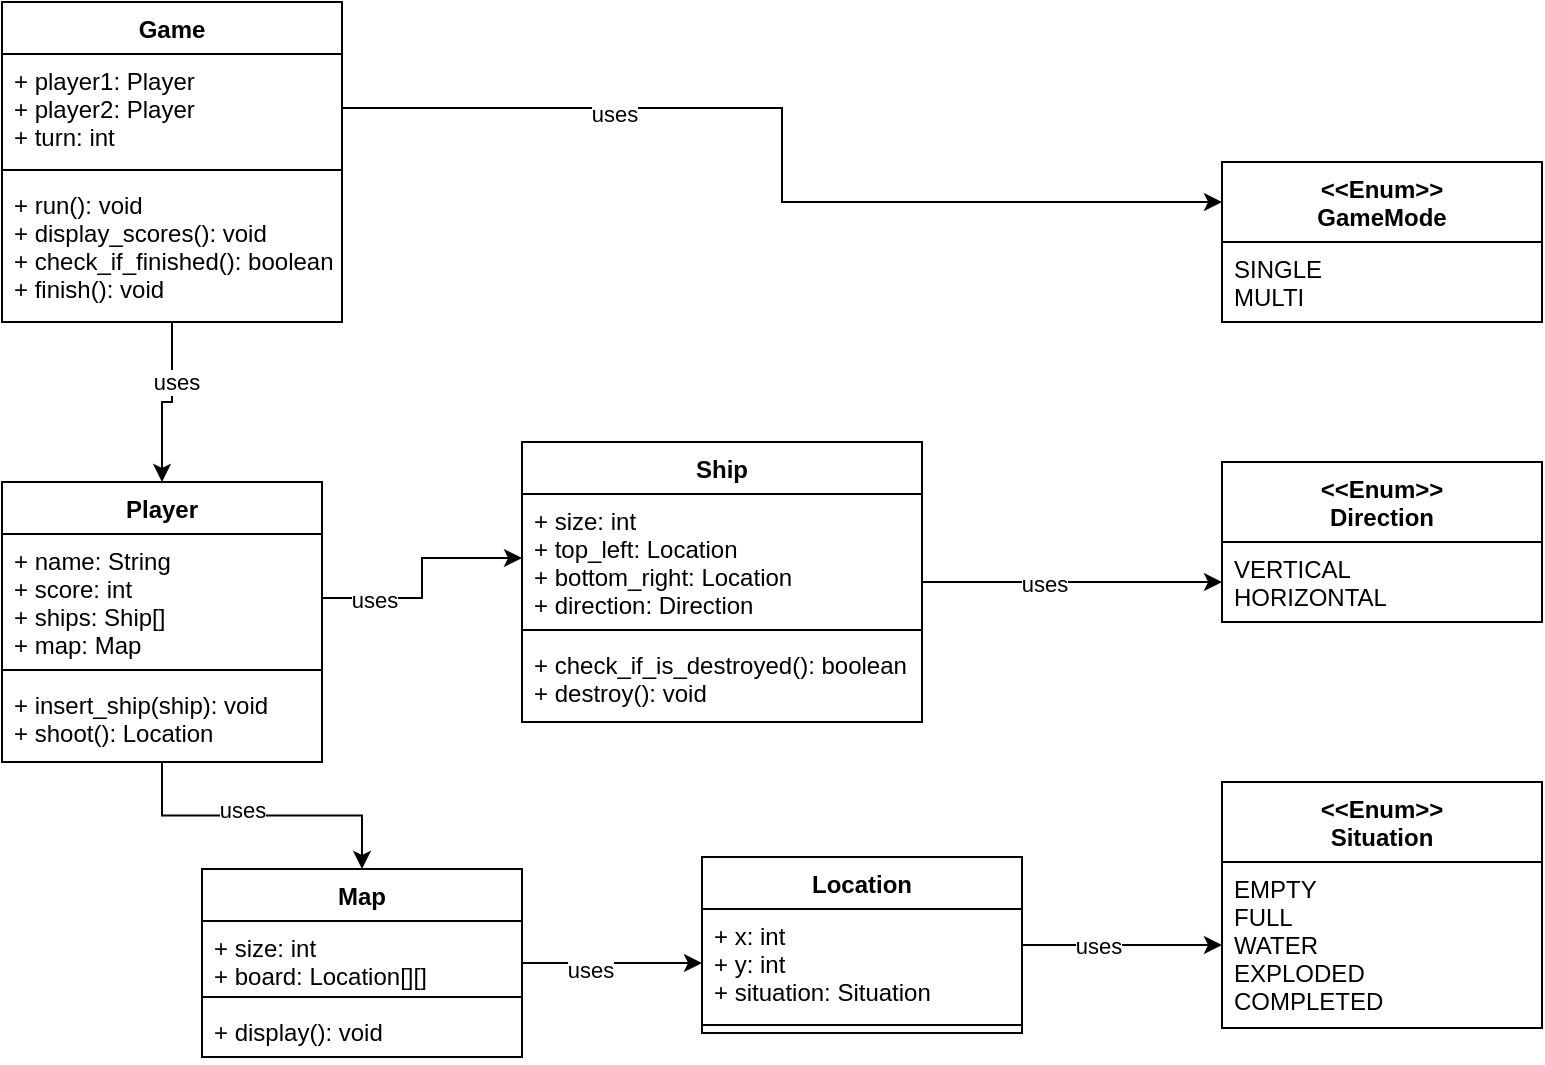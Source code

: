 <mxfile version="14.6.13" type="device"><diagram id="C5RBs43oDa-KdzZeNtuy" name="Page-1"><mxGraphModel dx="1024" dy="592" grid="1" gridSize="10" guides="1" tooltips="1" connect="1" arrows="1" fold="1" page="1" pageScale="1" pageWidth="827" pageHeight="1169" math="0" shadow="0"><root><mxCell id="WIyWlLk6GJQsqaUBKTNV-0"/><mxCell id="WIyWlLk6GJQsqaUBKTNV-1" parent="WIyWlLk6GJQsqaUBKTNV-0"/><mxCell id="evmtZTeijY8XM31xxtHc-35" style="edgeStyle=orthogonalEdgeStyle;rounded=0;orthogonalLoop=1;jettySize=auto;html=1;" parent="WIyWlLk6GJQsqaUBKTNV-1" source="evmtZTeijY8XM31xxtHc-4" target="evmtZTeijY8XM31xxtHc-24" edge="1"><mxGeometry relative="1" as="geometry"/></mxCell><mxCell id="evmtZTeijY8XM31xxtHc-52" value="uses" style="edgeLabel;html=1;align=center;verticalAlign=middle;resizable=0;points=[];" parent="evmtZTeijY8XM31xxtHc-35" vertex="1" connectable="0"><mxGeometry x="-0.131" y="3" relative="1" as="geometry"><mxPoint as="offset"/></mxGeometry></mxCell><mxCell id="evmtZTeijY8XM31xxtHc-4" value="Player" style="swimlane;fontStyle=1;align=center;verticalAlign=top;childLayout=stackLayout;horizontal=1;startSize=26;horizontalStack=0;resizeParent=1;resizeParentMax=0;resizeLast=0;collapsible=1;marginBottom=0;" parent="WIyWlLk6GJQsqaUBKTNV-1" vertex="1"><mxGeometry x="30" y="270" width="160" height="140" as="geometry"/></mxCell><mxCell id="evmtZTeijY8XM31xxtHc-5" value="+ name: String&#10;+ score: int&#10;+ ships: Ship[]&#10;+ map: Map" style="text;strokeColor=none;fillColor=none;align=left;verticalAlign=top;spacingLeft=4;spacingRight=4;overflow=hidden;rotatable=0;points=[[0,0.5],[1,0.5]];portConstraint=eastwest;" parent="evmtZTeijY8XM31xxtHc-4" vertex="1"><mxGeometry y="26" width="160" height="64" as="geometry"/></mxCell><mxCell id="evmtZTeijY8XM31xxtHc-6" value="" style="line;strokeWidth=1;fillColor=none;align=left;verticalAlign=middle;spacingTop=-1;spacingLeft=3;spacingRight=3;rotatable=0;labelPosition=right;points=[];portConstraint=eastwest;" parent="evmtZTeijY8XM31xxtHc-4" vertex="1"><mxGeometry y="90" width="160" height="8" as="geometry"/></mxCell><mxCell id="evmtZTeijY8XM31xxtHc-7" value="+ insert_ship(ship): void&#10;+ shoot(): Location" style="text;strokeColor=none;fillColor=none;align=left;verticalAlign=top;spacingLeft=4;spacingRight=4;overflow=hidden;rotatable=0;points=[[0,0.5],[1,0.5]];portConstraint=eastwest;" parent="evmtZTeijY8XM31xxtHc-4" vertex="1"><mxGeometry y="98" width="160" height="42" as="geometry"/></mxCell><mxCell id="evmtZTeijY8XM31xxtHc-34" style="edgeStyle=orthogonalEdgeStyle;rounded=0;orthogonalLoop=1;jettySize=auto;html=1;entryX=0;entryY=0.5;entryDx=0;entryDy=0;" parent="WIyWlLk6GJQsqaUBKTNV-1" source="evmtZTeijY8XM31xxtHc-8" target="evmtZTeijY8XM31xxtHc-13" edge="1"><mxGeometry relative="1" as="geometry"/></mxCell><mxCell id="evmtZTeijY8XM31xxtHc-51" value="uses" style="edgeLabel;html=1;align=center;verticalAlign=middle;resizable=0;points=[];" parent="evmtZTeijY8XM31xxtHc-34" vertex="1" connectable="0"><mxGeometry x="-0.192" y="-1" relative="1" as="geometry"><mxPoint as="offset"/></mxGeometry></mxCell><mxCell id="evmtZTeijY8XM31xxtHc-8" value="Ship" style="swimlane;fontStyle=1;align=center;verticalAlign=top;childLayout=stackLayout;horizontal=1;startSize=26;horizontalStack=0;resizeParent=1;resizeParentMax=0;resizeLast=0;collapsible=1;marginBottom=0;" parent="WIyWlLk6GJQsqaUBKTNV-1" vertex="1"><mxGeometry x="290" y="250" width="200" height="140" as="geometry"/></mxCell><mxCell id="evmtZTeijY8XM31xxtHc-9" value="+ size: int&#10;+ top_left: Location&#10;+ bottom_right: Location&#10;+ direction: Direction" style="text;strokeColor=none;fillColor=none;align=left;verticalAlign=top;spacingLeft=4;spacingRight=4;overflow=hidden;rotatable=0;points=[[0,0.5],[1,0.5]];portConstraint=eastwest;" parent="evmtZTeijY8XM31xxtHc-8" vertex="1"><mxGeometry y="26" width="200" height="64" as="geometry"/></mxCell><mxCell id="evmtZTeijY8XM31xxtHc-10" value="" style="line;strokeWidth=1;fillColor=none;align=left;verticalAlign=middle;spacingTop=-1;spacingLeft=3;spacingRight=3;rotatable=0;labelPosition=right;points=[];portConstraint=eastwest;" parent="evmtZTeijY8XM31xxtHc-8" vertex="1"><mxGeometry y="90" width="200" height="8" as="geometry"/></mxCell><mxCell id="evmtZTeijY8XM31xxtHc-11" value="+ check_if_is_destroyed(): boolean&#10;+ destroy(): void" style="text;strokeColor=none;fillColor=none;align=left;verticalAlign=top;spacingLeft=4;spacingRight=4;overflow=hidden;rotatable=0;points=[[0,0.5],[1,0.5]];portConstraint=eastwest;" parent="evmtZTeijY8XM31xxtHc-8" vertex="1"><mxGeometry y="98" width="200" height="42" as="geometry"/></mxCell><mxCell id="evmtZTeijY8XM31xxtHc-12" value="&lt;&lt;Enum&gt;&gt;&#10;Direction" style="swimlane;fontStyle=1;align=center;verticalAlign=top;childLayout=stackLayout;horizontal=1;startSize=40;horizontalStack=0;resizeParent=1;resizeParentMax=0;resizeLast=0;collapsible=1;marginBottom=0;" parent="WIyWlLk6GJQsqaUBKTNV-1" vertex="1"><mxGeometry x="640" y="260" width="160" height="80" as="geometry"/></mxCell><mxCell id="evmtZTeijY8XM31xxtHc-13" value="VERTICAL&#10;HORIZONTAL" style="text;strokeColor=none;fillColor=none;align=left;verticalAlign=top;spacingLeft=4;spacingRight=4;overflow=hidden;rotatable=0;points=[[0,0.5],[1,0.5]];portConstraint=eastwest;" parent="evmtZTeijY8XM31xxtHc-12" vertex="1"><mxGeometry y="40" width="160" height="40" as="geometry"/></mxCell><mxCell id="evmtZTeijY8XM31xxtHc-32" style="edgeStyle=orthogonalEdgeStyle;rounded=0;orthogonalLoop=1;jettySize=auto;html=1;entryX=0;entryY=0.5;entryDx=0;entryDy=0;" parent="WIyWlLk6GJQsqaUBKTNV-1" source="evmtZTeijY8XM31xxtHc-16" target="evmtZTeijY8XM31xxtHc-21" edge="1"><mxGeometry relative="1" as="geometry"/></mxCell><mxCell id="evmtZTeijY8XM31xxtHc-54" value="uses" style="edgeLabel;html=1;align=center;verticalAlign=middle;resizable=0;points=[];" parent="evmtZTeijY8XM31xxtHc-32" vertex="1" connectable="0"><mxGeometry x="-0.248" relative="1" as="geometry"><mxPoint as="offset"/></mxGeometry></mxCell><mxCell id="evmtZTeijY8XM31xxtHc-16" value="Location" style="swimlane;fontStyle=1;align=center;verticalAlign=top;childLayout=stackLayout;horizontal=1;startSize=26;horizontalStack=0;resizeParent=1;resizeParentMax=0;resizeLast=0;collapsible=1;marginBottom=0;" parent="WIyWlLk6GJQsqaUBKTNV-1" vertex="1"><mxGeometry x="380" y="457.5" width="160" height="88" as="geometry"/></mxCell><mxCell id="evmtZTeijY8XM31xxtHc-17" value="+ x: int&#10;+ y: int&#10;+ situation: Situation" style="text;strokeColor=none;fillColor=none;align=left;verticalAlign=top;spacingLeft=4;spacingRight=4;overflow=hidden;rotatable=0;points=[[0,0.5],[1,0.5]];portConstraint=eastwest;" parent="evmtZTeijY8XM31xxtHc-16" vertex="1"><mxGeometry y="26" width="160" height="54" as="geometry"/></mxCell><mxCell id="evmtZTeijY8XM31xxtHc-18" value="" style="line;strokeWidth=1;fillColor=none;align=left;verticalAlign=middle;spacingTop=-1;spacingLeft=3;spacingRight=3;rotatable=0;labelPosition=right;points=[];portConstraint=eastwest;" parent="evmtZTeijY8XM31xxtHc-16" vertex="1"><mxGeometry y="80" width="160" height="8" as="geometry"/></mxCell><mxCell id="evmtZTeijY8XM31xxtHc-20" value="&lt;&lt;Enum&gt;&gt;&#10;Situation" style="swimlane;fontStyle=1;align=center;verticalAlign=top;childLayout=stackLayout;horizontal=1;startSize=40;horizontalStack=0;resizeParent=1;resizeParentMax=0;resizeLast=0;collapsible=1;marginBottom=0;" parent="WIyWlLk6GJQsqaUBKTNV-1" vertex="1"><mxGeometry x="640" y="420" width="160" height="123" as="geometry"/></mxCell><mxCell id="evmtZTeijY8XM31xxtHc-21" value="EMPTY&#10;FULL&#10;WATER&#10;EXPLODED&#10;COMPLETED" style="text;strokeColor=none;fillColor=none;align=left;verticalAlign=top;spacingLeft=4;spacingRight=4;overflow=hidden;rotatable=0;points=[[0,0.5],[1,0.5]];portConstraint=eastwest;" parent="evmtZTeijY8XM31xxtHc-20" vertex="1"><mxGeometry y="40" width="160" height="83" as="geometry"/></mxCell><mxCell id="evmtZTeijY8XM31xxtHc-33" style="edgeStyle=orthogonalEdgeStyle;rounded=0;orthogonalLoop=1;jettySize=auto;html=1;entryX=0;entryY=0.5;entryDx=0;entryDy=0;" parent="WIyWlLk6GJQsqaUBKTNV-1" source="evmtZTeijY8XM31xxtHc-24" target="evmtZTeijY8XM31xxtHc-17" edge="1"><mxGeometry relative="1" as="geometry"/></mxCell><mxCell id="evmtZTeijY8XM31xxtHc-53" value="uses" style="edgeLabel;html=1;align=center;verticalAlign=middle;resizable=0;points=[];" parent="evmtZTeijY8XM31xxtHc-33" vertex="1" connectable="0"><mxGeometry x="-0.253" y="-3" relative="1" as="geometry"><mxPoint as="offset"/></mxGeometry></mxCell><mxCell id="evmtZTeijY8XM31xxtHc-24" value="Map" style="swimlane;fontStyle=1;align=center;verticalAlign=top;childLayout=stackLayout;horizontal=1;startSize=26;horizontalStack=0;resizeParent=1;resizeParentMax=0;resizeLast=0;collapsible=1;marginBottom=0;" parent="WIyWlLk6GJQsqaUBKTNV-1" vertex="1"><mxGeometry x="130" y="463.5" width="160" height="94" as="geometry"/></mxCell><mxCell id="evmtZTeijY8XM31xxtHc-25" value="+ size: int&#10;+ board: Location[][]" style="text;strokeColor=none;fillColor=none;align=left;verticalAlign=top;spacingLeft=4;spacingRight=4;overflow=hidden;rotatable=0;points=[[0,0.5],[1,0.5]];portConstraint=eastwest;" parent="evmtZTeijY8XM31xxtHc-24" vertex="1"><mxGeometry y="26" width="160" height="34" as="geometry"/></mxCell><mxCell id="evmtZTeijY8XM31xxtHc-26" value="" style="line;strokeWidth=1;fillColor=none;align=left;verticalAlign=middle;spacingTop=-1;spacingLeft=3;spacingRight=3;rotatable=0;labelPosition=right;points=[];portConstraint=eastwest;" parent="evmtZTeijY8XM31xxtHc-24" vertex="1"><mxGeometry y="60" width="160" height="8" as="geometry"/></mxCell><mxCell id="evmtZTeijY8XM31xxtHc-27" value="+ display(): void" style="text;strokeColor=none;fillColor=none;align=left;verticalAlign=top;spacingLeft=4;spacingRight=4;overflow=hidden;rotatable=0;points=[[0,0.5],[1,0.5]];portConstraint=eastwest;" parent="evmtZTeijY8XM31xxtHc-24" vertex="1"><mxGeometry y="68" width="160" height="26" as="geometry"/></mxCell><mxCell id="evmtZTeijY8XM31xxtHc-43" style="edgeStyle=orthogonalEdgeStyle;rounded=0;orthogonalLoop=1;jettySize=auto;html=1;entryX=0.5;entryY=0;entryDx=0;entryDy=0;" parent="WIyWlLk6GJQsqaUBKTNV-1" source="evmtZTeijY8XM31xxtHc-28" target="evmtZTeijY8XM31xxtHc-4" edge="1"><mxGeometry relative="1" as="geometry"/></mxCell><mxCell id="evmtZTeijY8XM31xxtHc-49" value="uses" style="edgeLabel;html=1;align=center;verticalAlign=middle;resizable=0;points=[];" parent="evmtZTeijY8XM31xxtHc-43" vertex="1" connectable="0"><mxGeometry x="-0.309" y="2" relative="1" as="geometry"><mxPoint as="offset"/></mxGeometry></mxCell><mxCell id="evmtZTeijY8XM31xxtHc-28" value="Game" style="swimlane;fontStyle=1;align=center;verticalAlign=top;childLayout=stackLayout;horizontal=1;startSize=26;horizontalStack=0;resizeParent=1;resizeParentMax=0;resizeLast=0;collapsible=1;marginBottom=0;" parent="WIyWlLk6GJQsqaUBKTNV-1" vertex="1"><mxGeometry x="30" y="30" width="170" height="160" as="geometry"/></mxCell><mxCell id="evmtZTeijY8XM31xxtHc-29" value="+ player1: Player&#10;+ player2: Player&#10;+ turn: int" style="text;strokeColor=none;fillColor=none;align=left;verticalAlign=top;spacingLeft=4;spacingRight=4;overflow=hidden;rotatable=0;points=[[0,0.5],[1,0.5]];portConstraint=eastwest;" parent="evmtZTeijY8XM31xxtHc-28" vertex="1"><mxGeometry y="26" width="170" height="54" as="geometry"/></mxCell><mxCell id="evmtZTeijY8XM31xxtHc-30" value="" style="line;strokeWidth=1;fillColor=none;align=left;verticalAlign=middle;spacingTop=-1;spacingLeft=3;spacingRight=3;rotatable=0;labelPosition=right;points=[];portConstraint=eastwest;" parent="evmtZTeijY8XM31xxtHc-28" vertex="1"><mxGeometry y="80" width="170" height="8" as="geometry"/></mxCell><mxCell id="evmtZTeijY8XM31xxtHc-31" value="+ run(): void&#10;+ display_scores(): void&#10;+ check_if_finished(): boolean&#10;+ finish(): void" style="text;strokeColor=none;fillColor=none;align=left;verticalAlign=top;spacingLeft=4;spacingRight=4;overflow=hidden;rotatable=0;points=[[0,0.5],[1,0.5]];portConstraint=eastwest;" parent="evmtZTeijY8XM31xxtHc-28" vertex="1"><mxGeometry y="88" width="170" height="72" as="geometry"/></mxCell><mxCell id="evmtZTeijY8XM31xxtHc-36" style="edgeStyle=orthogonalEdgeStyle;rounded=0;orthogonalLoop=1;jettySize=auto;html=1;entryX=0;entryY=0.5;entryDx=0;entryDy=0;" parent="WIyWlLk6GJQsqaUBKTNV-1" source="evmtZTeijY8XM31xxtHc-5" target="evmtZTeijY8XM31xxtHc-9" edge="1"><mxGeometry relative="1" as="geometry"/></mxCell><mxCell id="evmtZTeijY8XM31xxtHc-50" value="uses" style="edgeLabel;html=1;align=center;verticalAlign=middle;resizable=0;points=[];" parent="evmtZTeijY8XM31xxtHc-36" vertex="1" connectable="0"><mxGeometry x="-0.458" y="-1" relative="1" as="geometry"><mxPoint x="-7" as="offset"/></mxGeometry></mxCell><mxCell id="evmtZTeijY8XM31xxtHc-37" value="&lt;&lt;Enum&gt;&gt;&#10;GameMode" style="swimlane;fontStyle=1;align=center;verticalAlign=top;childLayout=stackLayout;horizontal=1;startSize=40;horizontalStack=0;resizeParent=1;resizeParentMax=0;resizeLast=0;collapsible=1;marginBottom=0;" parent="WIyWlLk6GJQsqaUBKTNV-1" vertex="1"><mxGeometry x="640" y="110" width="160" height="80" as="geometry"/></mxCell><mxCell id="evmtZTeijY8XM31xxtHc-38" value="SINGLE&#10;MULTI" style="text;strokeColor=none;fillColor=none;align=left;verticalAlign=top;spacingLeft=4;spacingRight=4;overflow=hidden;rotatable=0;points=[[0,0.5],[1,0.5]];portConstraint=eastwest;" parent="evmtZTeijY8XM31xxtHc-37" vertex="1"><mxGeometry y="40" width="160" height="40" as="geometry"/></mxCell><mxCell id="evmtZTeijY8XM31xxtHc-42" style="edgeStyle=orthogonalEdgeStyle;rounded=0;orthogonalLoop=1;jettySize=auto;html=1;entryX=0;entryY=0.25;entryDx=0;entryDy=0;" parent="WIyWlLk6GJQsqaUBKTNV-1" source="evmtZTeijY8XM31xxtHc-29" target="evmtZTeijY8XM31xxtHc-37" edge="1"><mxGeometry relative="1" as="geometry"/></mxCell><mxCell id="evmtZTeijY8XM31xxtHc-48" value="uses" style="edgeLabel;html=1;align=center;verticalAlign=middle;resizable=0;points=[];" parent="evmtZTeijY8XM31xxtHc-42" vertex="1" connectable="0"><mxGeometry x="-0.442" y="-3" relative="1" as="geometry"><mxPoint as="offset"/></mxGeometry></mxCell></root></mxGraphModel></diagram></mxfile>